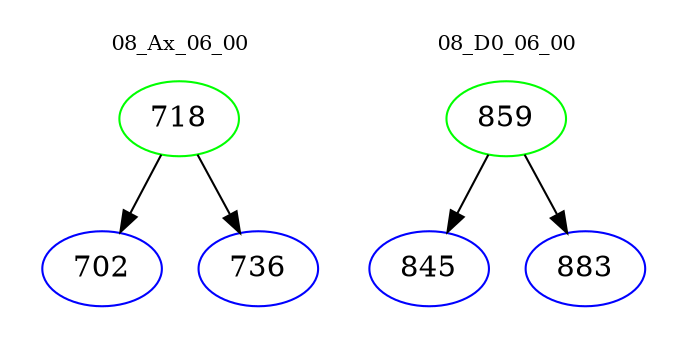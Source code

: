 digraph{
subgraph cluster_0 {
color = white
label = "08_Ax_06_00";
fontsize=10;
T0_718 [label="718", color="green"]
T0_718 -> T0_702 [color="black"]
T0_702 [label="702", color="blue"]
T0_718 -> T0_736 [color="black"]
T0_736 [label="736", color="blue"]
}
subgraph cluster_1 {
color = white
label = "08_D0_06_00";
fontsize=10;
T1_859 [label="859", color="green"]
T1_859 -> T1_845 [color="black"]
T1_845 [label="845", color="blue"]
T1_859 -> T1_883 [color="black"]
T1_883 [label="883", color="blue"]
}
}
